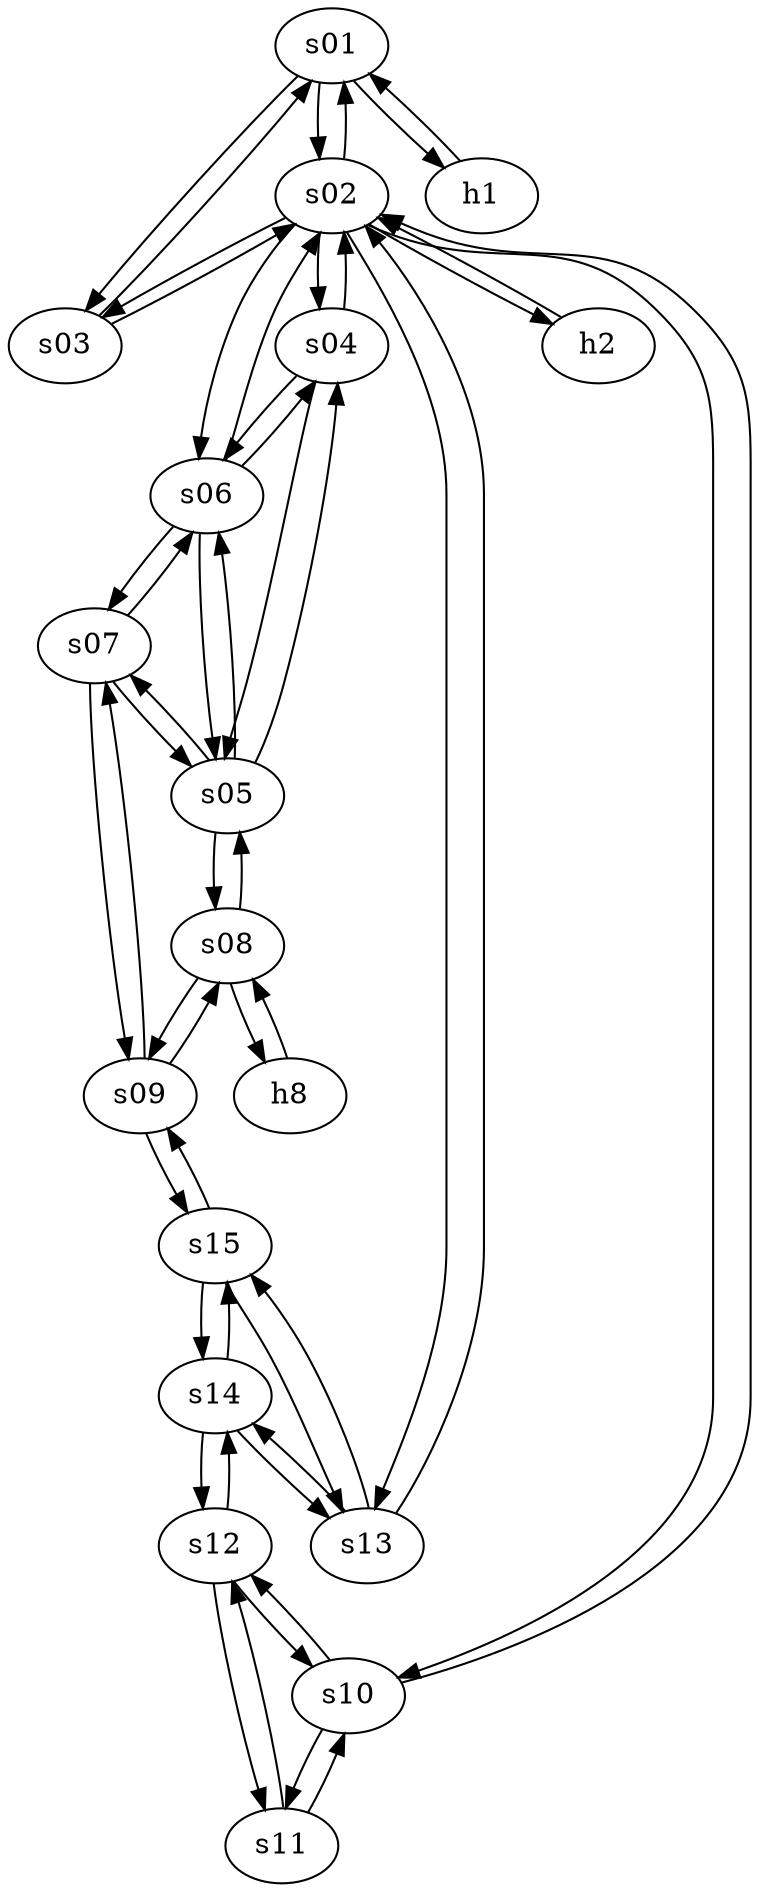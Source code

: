digraph topology {

s01[type=switch,id=1,mac="20:00:00:00:00:01",ip="192.168.1.3"];
s02[type=switch,id=2,mac="20:00:00:00:00:02",ip="192.168.1.3"];
s03[type=switch,id=3,mac="20:00:00:00:00:03",ip="192.168.1.3"];

s04[type=switch,id=4,mac="20:00:00:00:00:04",ip="192.168.1.3"];
s05[type=switch,id=5,mac="20:00:00:00:00:05",ip="192.168.1.3"];
s06[type=switch,id=6,mac="20:00:00:00:00:06",ip="192.168.1.3"];
s07[type=switch,id=7,mac="20:00:00:00:00:07",ip="192.168.1.3"];

s08[type=switch,id=8,mac="20:00:00:00:00:08",ip="192.168.1.3"];
s09[type=switch,id=9,mac="20:00:00:00:00:09",ip="192.168.1.3"];

s10[type=switch,id=10,mac="20:00:00:00:00:10",ip="192.168.1.3"];
s11[type=switch,id=11,mac="20:00:00:00:00:11",ip="192.168.1.3"];
s12[type=switch,id=12,mac="20:00:00:00:00:12",ip="192.168.1.3"];

s13[type=switch,id=13,mac="20:00:00:00:00:13",ip="192.168.1.3"];
s14[type=switch,id=14,mac="20:00:00:00:00:14",ip="192.168.1.3"];
s15[type=switch,id=15,mac="20:00:00:00:00:15",ip="192.168.1.3"];

h1[type=host,mac="00:00:00:00:00:01",ip="10.0.0.1"];
h2[type=host,mac="00:00:00:00:00:02",ip="10.0.0.2"];
h8[type=host,mac="00:00:00:00:00:03",ip="10.0.0.3"];

s01 -> s02 [src_port=2, dst_port=2, cost=0, capacity="1Gbps"];
s01 -> s03 [src_port=3, dst_port=1, cost=0, capacity="1Gbps"];
s02 -> s01 [src_port=2, dst_port=2, cost=0, capacity="1Gbps"];
s02 -> s03 [src_port=3, dst_port=2, cost=0, capacity="1Gbps"];
s03 -> s01 [src_port=1, dst_port=3, cost=0, capacity="1Gbps"];
s03 -> s02 [src_port=2, dst_port=3, cost=0, capacity="1Gbps"];

s04 -> s05 [src_port=1, dst_port=1, cost=0, capacity="1Gbps"];
s04 -> s06 [src_port=2, dst_port=1, cost=0, capacity="1Gbps"];
s05 -> s04 [src_port=1, dst_port=1, cost=0, capacity="1Gbps"];
s05 -> s06 [src_port=2, dst_port=2, cost=0, capacity="1Gbps"];
s05 -> s07 [src_port=3, dst_port=1, cost=0, capacity="1Gbps"];
s06 -> s04 [src_port=1, dst_port=2, cost=0, capacity="1Gbps"];
s06 -> s05 [src_port=2, dst_port=2, cost=0, capacity="1Gbps"];
s06 -> s07 [src_port=3, dst_port=2, cost=0, capacity="1Gbps"];
s07 -> s05 [src_port=1, dst_port=3, cost=0, capacity="1Gbps"];
s07 -> s06 [src_port=2, dst_port=3, cost=0, capacity="1Gbps"];

s08 -> s09 [src_port=2, dst_port=1, cost=0, capacity="1Gbps"];
s09 -> s08 [src_port=1, dst_port=2, cost=0, capacity="1Gbps"];

s10 -> s11 [src_port=1, dst_port=1, cost=0, capacity="1Gbps"];
s10 -> s12 [src_port=2, dst_port=1, cost=0, capacity="1Gbps"];
s11 -> s10 [src_port=1, dst_port=1, cost=0, capacity="1Gbps"];
s11 -> s12 [src_port=2, dst_port=2, cost=0, capacity="1Gbps"];
s12 -> s10 [src_port=2, dst_port=1, cost=0, capacity="1Gbps"];
s12 -> s11 [src_port=2, dst_port=2, cost=0, capacity="1Gbps"];

s13 -> s14 [src_port=1, dst_port=1, cost=0, capacity="1Gbps"];
s13 -> s15 [src_port=2, dst_port=1, cost=0, capacity="1Gbps"];
s14 -> s13 [src_port=1, dst_port=1, cost=0, capacity="1Gbps"];
s14 -> s15 [src_port=2, dst_port=2, cost=0, capacity="1Gbps"];
s15 -> s13 [src_port=1, dst_port=2, cost=0, capacity="1Gbps"];
s15 -> s14 [src_port=2, dst_port=2, cost=0, capacity="1Gbps"];


h1 -> s01 [src_port=1, dst_port=1, cost=0, capacity="1Gbps"];
s01 -> h1 [src_port=1, dst_port=1, cost=0, capacity="1Gbps"];
h2 -> s02 [src_port=1, dst_port=1, cost=0, capacity="1Gbps"];
s02 -> h2 [src_port=1, dst_port=1, cost=0, capacity="1Gbps"];
h8 -> s08 [src_port=1, dst_port=1, cost=0, capacity="1Gbps"];
s08 -> h8 [src_port=1, dst_port=1, cost=0, capacity="1Gbps"];


s02 -> s04 [src_port=4, dst_port=3, cost=0, capacity="100Mbps"];
s02 -> s06 [src_port=5, dst_port=4, cost=0, capacity="500Mbps"];
s04 -> s02 [src_port=3, dst_port=4, cost=0, capacity="100Mbps"];
s06 -> s02 [src_port=4, dst_port=5, cost=0, capacity="500Mbps"];
s02 -> s10 [src_port=6, dst_port=3, cost=0, capacity="500Mbps"];
s10 -> s02 [src_port=3, dst_port=6, cost=0, capacity="500Mbps"];
s02 -> s13 [src_port=7, dst_port=3, cost=0, capacity="300Mbps"];
s13 -> s02 [src_port=3, dst_port=7, cost=0, capacity="300Mbps"];


s05 -> s08 [src_port=4, dst_port=3, cost=0, capacity="300Mbps"];
s07 -> s09 [src_port=3, dst_port=2, cost=0, capacity="200Mbps"];
s08 -> s05 [src_port=3, dst_port=4, cost=0, capacity="300Mbps"];
s09 -> s07 [src_port=2, dst_port=3, cost=0, capacity="200Mbps"];

s12 -> s14 [src_port=3, dst_port=3, cost=0, capacity="1Gbps"];
s14 -> s12 [src_port=3, dst_port=3, cost=0, capacity="1Gbps"];
s15 -> s09 [src_port=3, dst_port=3, cost=0, capacity="1Gbps"];
s09 -> s15 [src_port=3, dst_port=3, cost=0, capacity="1Gbps"];

}
